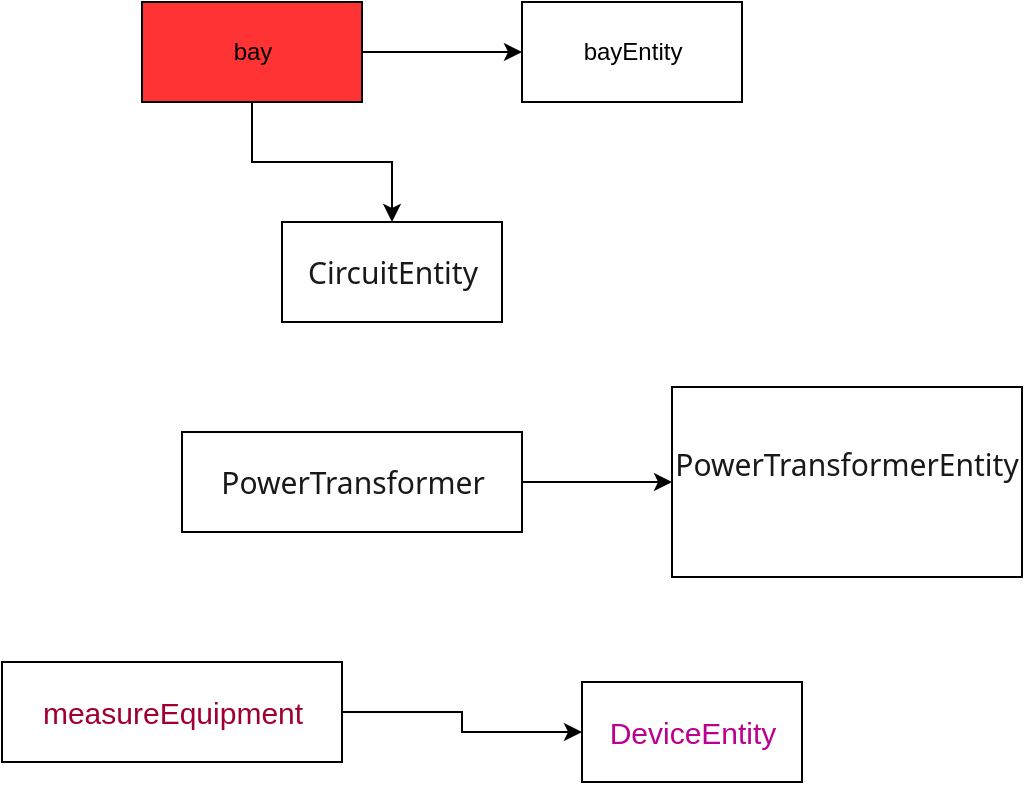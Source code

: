 <mxfile version="18.1.1" type="github"><diagram id="OuMp7x7RUH7uxH5lp6Tl" name="Page-1"><mxGraphModel dx="1662" dy="788" grid="1" gridSize="10" guides="1" tooltips="1" connect="1" arrows="1" fold="1" page="1" pageScale="1" pageWidth="850" pageHeight="1100" math="0" shadow="0"><root><mxCell id="0"/><mxCell id="1" parent="0"/><mxCell id="dscC3kVdt7EE0XwmR5pF-3" value="" style="edgeStyle=orthogonalEdgeStyle;rounded=0;orthogonalLoop=1;jettySize=auto;html=1;" edge="1" parent="1" source="dscC3kVdt7EE0XwmR5pF-1" target="dscC3kVdt7EE0XwmR5pF-2"><mxGeometry relative="1" as="geometry"/></mxCell><mxCell id="dscC3kVdt7EE0XwmR5pF-5" value="" style="edgeStyle=orthogonalEdgeStyle;rounded=0;orthogonalLoop=1;jettySize=auto;html=1;" edge="1" parent="1" source="dscC3kVdt7EE0XwmR5pF-1" target="dscC3kVdt7EE0XwmR5pF-4"><mxGeometry relative="1" as="geometry"/></mxCell><mxCell id="dscC3kVdt7EE0XwmR5pF-1" value="bay" style="html=1;fillColor=#FF3333;" vertex="1" parent="1"><mxGeometry x="160" y="70" width="110" height="50" as="geometry"/></mxCell><mxCell id="dscC3kVdt7EE0XwmR5pF-2" value="bayEntity" style="html=1;" vertex="1" parent="1"><mxGeometry x="350" y="70" width="110" height="50" as="geometry"/></mxCell><mxCell id="dscC3kVdt7EE0XwmR5pF-4" value="&lt;span style=&quot;color: rgba(0, 0, 0, 0.9); font-family: &amp;quot;Segoe UI VSS (Regular)&amp;quot;, &amp;quot;Segoe UI&amp;quot;, -apple-system, BlinkMacSystemFont, Roboto, &amp;quot;Helvetica Neue&amp;quot;, Helvetica, Ubuntu, Arial, sans-serif, &amp;quot;Apple Color Emoji&amp;quot;, &amp;quot;Segoe UI Emoji&amp;quot;, &amp;quot;Segoe UI Symbol&amp;quot;; font-size: 15px; text-align: left; background-color: rgb(255, 255, 255);&quot;&gt;CircuitEntity&lt;/span&gt;" style="html=1;" vertex="1" parent="1"><mxGeometry x="230" y="180" width="110" height="50" as="geometry"/></mxCell><mxCell id="dscC3kVdt7EE0XwmR5pF-13" value="" style="edgeStyle=orthogonalEdgeStyle;rounded=0;orthogonalLoop=1;jettySize=auto;html=1;" edge="1" parent="1" source="dscC3kVdt7EE0XwmR5pF-9" target="dscC3kVdt7EE0XwmR5pF-12"><mxGeometry relative="1" as="geometry"/></mxCell><mxCell id="dscC3kVdt7EE0XwmR5pF-9" value="&lt;span style=&quot;color: rgba(0, 0, 0, 0.9); font-family: &amp;quot;Segoe UI VSS (Regular)&amp;quot;, &amp;quot;Segoe UI&amp;quot;, -apple-system, BlinkMacSystemFont, Roboto, &amp;quot;Helvetica Neue&amp;quot;, Helvetica, Ubuntu, Arial, sans-serif, &amp;quot;Apple Color Emoji&amp;quot;, &amp;quot;Segoe UI Emoji&amp;quot;, &amp;quot;Segoe UI Symbol&amp;quot;; font-size: 15px; text-align: left; background-color: rgb(255, 255, 255);&quot;&gt;PowerTransformer&lt;/span&gt;" style="html=1;fillColor=#FFFFFF;" vertex="1" parent="1"><mxGeometry x="180" y="285" width="170" height="50" as="geometry"/></mxCell><mxCell id="dscC3kVdt7EE0XwmR5pF-12" value="&lt;span style=&quot;color: rgba(0, 0, 0, 0.9); font-family: &amp;quot;Segoe UI VSS (Regular)&amp;quot;, &amp;quot;Segoe UI&amp;quot;, -apple-system, BlinkMacSystemFont, Roboto, &amp;quot;Helvetica Neue&amp;quot;, Helvetica, Ubuntu, Arial, sans-serif, &amp;quot;Apple Color Emoji&amp;quot;, &amp;quot;Segoe UI Emoji&amp;quot;, &amp;quot;Segoe UI Symbol&amp;quot;; font-size: 15px; text-align: left; background-color: rgb(255, 255, 255);&quot;&gt;PowerTransformerEntity&lt;br&gt;&lt;br&gt;&lt;/span&gt;" style="whiteSpace=wrap;html=1;fillColor=#FFFFFF;" vertex="1" parent="1"><mxGeometry x="425" y="262.5" width="175" height="95" as="geometry"/></mxCell><mxCell id="dscC3kVdt7EE0XwmR5pF-16" value="&lt;span style=&quot;text-align: left; background-color: rgb(255, 255, 255);&quot;&gt;&lt;font face=&quot;Segoe UI VSS (Regular), Segoe UI, -apple-system, BlinkMacSystemFont, Roboto, Helvetica Neue, Helvetica, Ubuntu, Arial, sans-serif, Apple Color Emoji, Segoe UI Emoji, Segoe UI Symbol&quot; color=&quot;rgba(0, 0, 0, 0.902)&quot;&gt;&lt;span style=&quot;font-size: 15px;&quot;&gt;DeviceEntity&lt;/span&gt;&lt;/font&gt;&lt;/span&gt;" style="html=1;" vertex="1" parent="1"><mxGeometry x="380" y="410" width="110" height="50" as="geometry"/></mxCell><mxCell id="dscC3kVdt7EE0XwmR5pF-19" value="" style="edgeStyle=orthogonalEdgeStyle;rounded=0;orthogonalLoop=1;jettySize=auto;html=1;" edge="1" parent="1" source="dscC3kVdt7EE0XwmR5pF-18" target="dscC3kVdt7EE0XwmR5pF-16"><mxGeometry relative="1" as="geometry"/></mxCell><mxCell id="dscC3kVdt7EE0XwmR5pF-18" value="&lt;div style=&quot;text-align: left;&quot;&gt;&lt;font color=&quot;#a00031&quot;&gt;&lt;span style=&quot;font-size: 15px; background-color: rgb(255, 255, 255);&quot;&gt;measureEquipment&lt;/span&gt;&lt;/font&gt;&lt;/div&gt;" style="html=1;fillColor=#FFFFFF;" vertex="1" parent="1"><mxGeometry x="90" y="400" width="170" height="50" as="geometry"/></mxCell></root></mxGraphModel></diagram></mxfile>